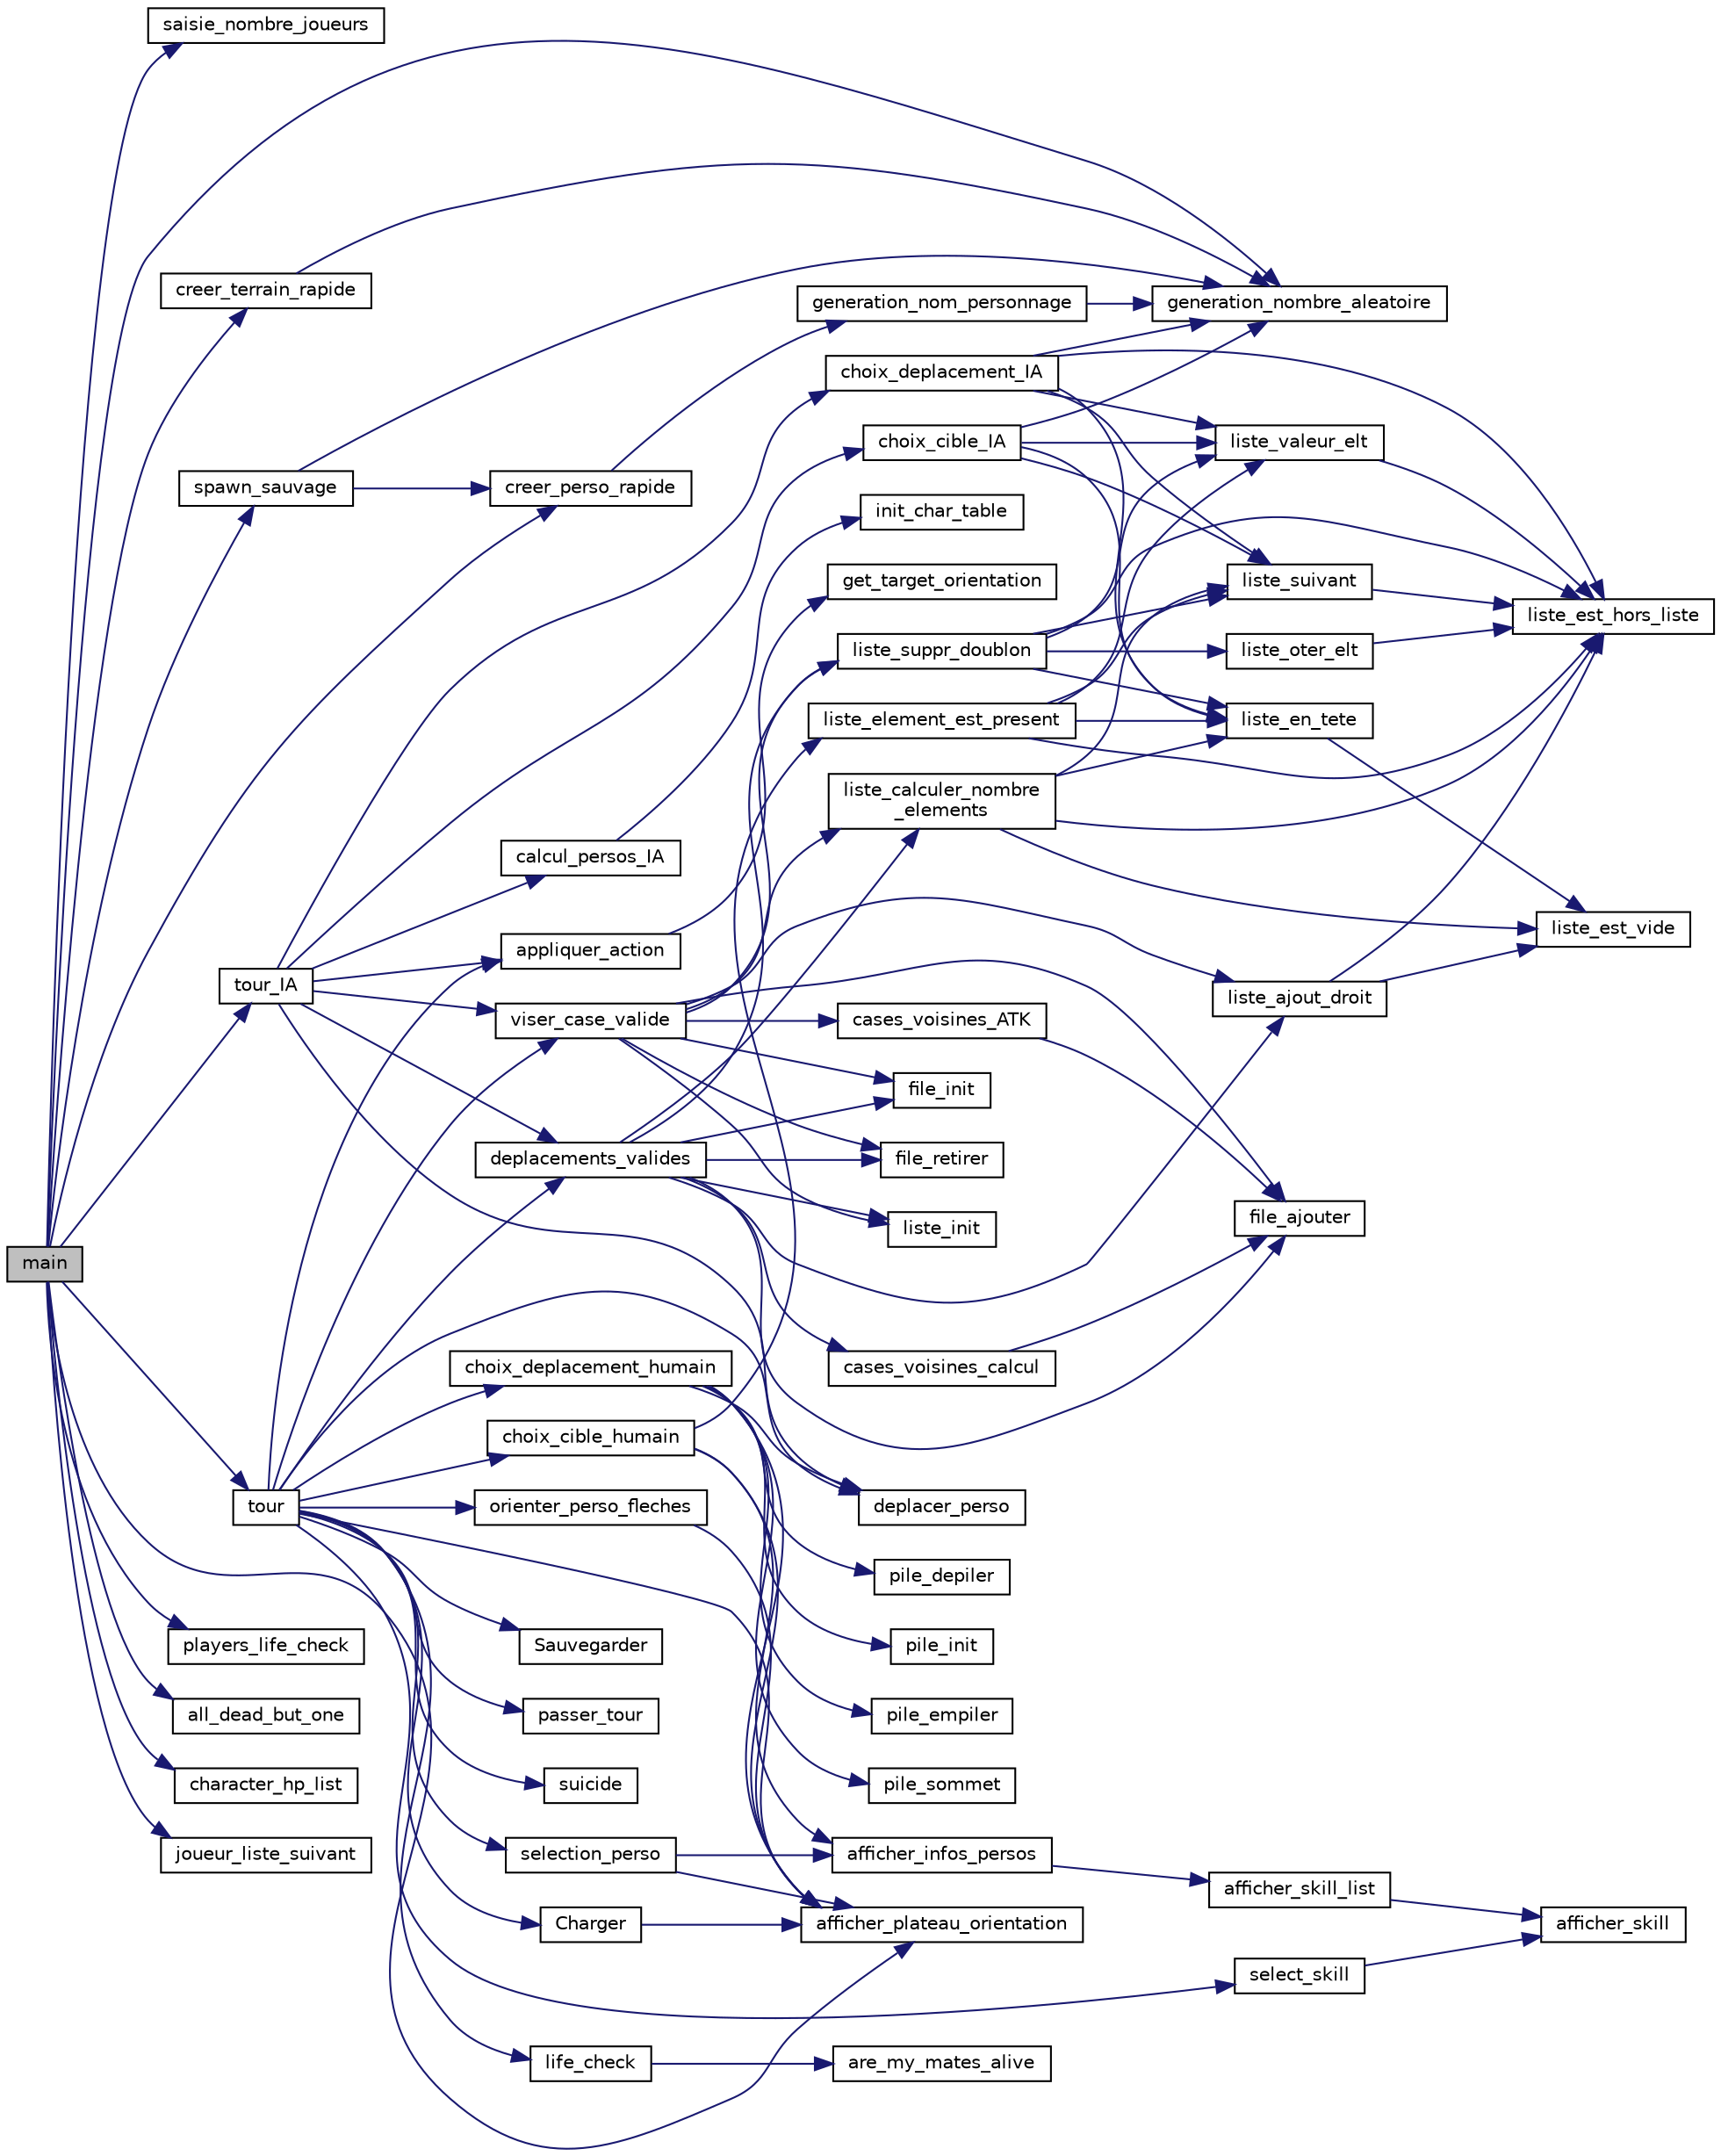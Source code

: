 digraph "main"
{
 // INTERACTIVE_SVG=YES
  bgcolor="transparent";
  edge [fontname="Helvetica",fontsize="10",labelfontname="Helvetica",labelfontsize="10"];
  node [fontname="Helvetica",fontsize="10",shape=record];
  rankdir="LR";
  Node1 [label="main",height=0.2,width=0.4,color="black", fillcolor="grey75", style="filled", fontcolor="black"];
  Node1 -> Node2 [color="midnightblue",fontsize="10",style="solid"];
  Node2 [label="saisie_nombre_joueurs",height=0.2,width=0.4,color="black",URL="$_minimale_8c.html#a0b7596f8f2c018a80e51c70268d338fd",tooltip="permet à l&#39;utilisateur de rentrer le nombre de joueur à jouer "];
  Node1 -> Node3 [color="midnightblue",fontsize="10",style="solid"];
  Node3 [label="creer_terrain_rapide",height=0.2,width=0.4,color="black",URL="$_minimale_8c.html#a88cec99ca1b112fc0553d0f09c19fcd7",tooltip="Création brève de terrain ou obstacle, possible implémentation de génération aléatoire en cas d&#39;obsta..."];
  Node3 -> Node4 [color="midnightblue",fontsize="10",style="solid"];
  Node4 [label="generation_nombre_aleatoire",height=0.2,width=0.4,color="black",URL="$_minimale_8c.html#a693e68e5f8ca09f46ad6b746c07d0332",tooltip="Fonction qui renvoi un nombre aléatoire entre 0 et &#39;max&#39;. "];
  Node1 -> Node5 [color="midnightblue",fontsize="10",style="solid"];
  Node5 [label="creer_perso_rapide",height=0.2,width=0.4,color="black",URL="$_minimale_8c.html#a59cfde1d574adf960660220d74a3d3d4",tooltip="Création brève de perso. "];
  Node5 -> Node6 [color="midnightblue",fontsize="10",style="solid"];
  Node6 [label="generation_nom_personnage",height=0.2,width=0.4,color="black",URL="$_minimale_8c.html#a97c357428c810b5f8ed3fcbeb973dd88",tooltip="génère aléatoirement un nom pour un perso "];
  Node6 -> Node4 [color="midnightblue",fontsize="10",style="solid"];
  Node1 -> Node7 [color="midnightblue",fontsize="10",style="solid"];
  Node7 [label="players_life_check",height=0.2,width=0.4,color="black",URL="$_minimale_8c.html#a01e6e73a74f481fc32b060f3e52b8a5f",tooltip="Actualise le fait que les joueurs soient vivants ou non. "];
  Node1 -> Node8 [color="midnightblue",fontsize="10",style="solid"];
  Node8 [label="all_dead_but_one",height=0.2,width=0.4,color="black",URL="$_minimale_8c.html#aa6bc2b819d20d08ea1c98f09c15f2c47",tooltip="Fonction déterminant si un seul joueur est vivant. Appellé par la fonction principale pour déterminer..."];
  Node1 -> Node4 [color="midnightblue",fontsize="10",style="solid"];
  Node1 -> Node9 [color="midnightblue",fontsize="10",style="solid"];
  Node9 [label="spawn_sauvage",height=0.2,width=0.4,color="black",URL="$_minimale_8c.html#ae5778c7cb58f5d0dc868b2c3f632574e",tooltip="Créé un personnage du camp neutre à une position aléatoire sur le terrain. "];
  Node9 -> Node4 [color="midnightblue",fontsize="10",style="solid"];
  Node9 -> Node5 [color="midnightblue",fontsize="10",style="solid"];
  Node1 -> Node10 [color="midnightblue",fontsize="10",style="solid"];
  Node10 [label="afficher_plateau_orientation",height=0.2,width=0.4,color="black",URL="$_minimale_8c.html#a1fdf262e6e18d594322ddcfdde4e4b3e",tooltip="Affiche le plateau avec les caractères correspondants à l&#39;orientation. "];
  Node1 -> Node11 [color="midnightblue",fontsize="10",style="solid"];
  Node11 [label="character_hp_list",height=0.2,width=0.4,color="black",URL="$_minimale_8c.html#a21af16606028cc5f140a51a2314c2668",tooltip="affiche une liste avec les persos et leurs points de vie. "];
  Node1 -> Node12 [color="midnightblue",fontsize="10",style="solid"];
  Node12 [label="tour_IA",height=0.2,width=0.4,color="black",URL="$_minimale_8c.html#a7e9553a32f70742aa8787a781dd50cea",tooltip="Fonction de déroulement d&#39;un tour pour l&#39;IA. "];
  Node12 -> Node13 [color="midnightblue",fontsize="10",style="solid"];
  Node13 [label="calcul_persos_IA",height=0.2,width=0.4,color="black",URL="$_minimale_8c.html#a0255b1b3f70d1d35a858e9e512c8f988",tooltip="Calcule le nombre de personnage controlé par l&#39;IA. "];
  Node13 -> Node14 [color="midnightblue",fontsize="10",style="solid"];
  Node14 [label="init_char_table",height=0.2,width=0.4,color="black",URL="$_minimale_8c.html#ad7419c3036235a80b59bc983660be2ee",tooltip="Fonction d&#39;initialisation d&#39;un tableau de personnages. Remplit le tableau de personnages entré en par..."];
  Node12 -> Node15 [color="midnightblue",fontsize="10",style="solid"];
  Node15 [label="deplacements_valides",height=0.2,width=0.4,color="black",URL="$_minimale_8c.html#a9f570d5aff57367c773e3e7d090e91e8",tooltip="Calcule les positions de déplacement valide, les met dans la liste. "];
  Node15 -> Node16 [color="midnightblue",fontsize="10",style="solid"];
  Node16 [label="liste_init",height=0.2,width=0.4,color="black",URL="$liste_8c.html#aa325493a520928cd959f5cf829747b1c"];
  Node15 -> Node17 [color="midnightblue",fontsize="10",style="solid"];
  Node17 [label="file_init",height=0.2,width=0.4,color="black",URL="$file_8c.html#a004123a6f8cce9d4168b0ea8cfdf133a"];
  Node15 -> Node18 [color="midnightblue",fontsize="10",style="solid"];
  Node18 [label="file_ajouter",height=0.2,width=0.4,color="black",URL="$file_8c.html#a9a4198b0c69187d42420b80f3e5b8d62"];
  Node15 -> Node19 [color="midnightblue",fontsize="10",style="solid"];
  Node19 [label="liste_ajout_droit",height=0.2,width=0.4,color="black",URL="$liste_8c.html#ae9c711baf0f41d27a5002c3e249687d8"];
  Node19 -> Node20 [color="midnightblue",fontsize="10",style="solid"];
  Node20 [label="liste_est_vide",height=0.2,width=0.4,color="black",URL="$liste_8c.html#a1e4d1c45ace210278d08fd886268a0e3"];
  Node19 -> Node21 [color="midnightblue",fontsize="10",style="solid"];
  Node21 [label="liste_est_hors_liste",height=0.2,width=0.4,color="black",URL="$liste_8c.html#ad4a1a49d8756b972708e0870f9420776"];
  Node15 -> Node22 [color="midnightblue",fontsize="10",style="solid"];
  Node22 [label="file_retirer",height=0.2,width=0.4,color="black",URL="$file_8c.html#a59173755d515eb366fb01dba42a73e8e"];
  Node15 -> Node23 [color="midnightblue",fontsize="10",style="solid"];
  Node23 [label="cases_voisines_calcul",height=0.2,width=0.4,color="black",URL="$_minimale_8c.html#ac07dd1dbd17abd8de085e601421c8103",tooltip="Renvoi le nombre de case voisine vide; met dans la file, la liste des coordonnées voisines accessible..."];
  Node23 -> Node18 [color="midnightblue",fontsize="10",style="solid"];
  Node15 -> Node24 [color="midnightblue",fontsize="10",style="solid"];
  Node24 [label="liste_suppr_doublon",height=0.2,width=0.4,color="black",URL="$liste_8c.html#a48218f7c1bafab1e92490a0963ee7451"];
  Node24 -> Node25 [color="midnightblue",fontsize="10",style="solid"];
  Node25 [label="liste_en_tete",height=0.2,width=0.4,color="black",URL="$liste_8c.html#a9cbc13cd82829b3541fae0c01209f963"];
  Node25 -> Node20 [color="midnightblue",fontsize="10",style="solid"];
  Node24 -> Node26 [color="midnightblue",fontsize="10",style="solid"];
  Node26 [label="liste_suivant",height=0.2,width=0.4,color="black",URL="$liste_8c.html#a801cf7ec08fb2c6b1dceb32af4a46111"];
  Node26 -> Node21 [color="midnightblue",fontsize="10",style="solid"];
  Node24 -> Node27 [color="midnightblue",fontsize="10",style="solid"];
  Node27 [label="liste_valeur_elt",height=0.2,width=0.4,color="black",URL="$liste_8c.html#a1ad09d74d2d4f3b298db6b834933d744"];
  Node27 -> Node21 [color="midnightblue",fontsize="10",style="solid"];
  Node24 -> Node21 [color="midnightblue",fontsize="10",style="solid"];
  Node24 -> Node28 [color="midnightblue",fontsize="10",style="solid"];
  Node28 [label="liste_oter_elt",height=0.2,width=0.4,color="black",URL="$liste_8c.html#ac46b950926c8191e47c3822c624d2e1d"];
  Node28 -> Node21 [color="midnightblue",fontsize="10",style="solid"];
  Node15 -> Node29 [color="midnightblue",fontsize="10",style="solid"];
  Node29 [label="liste_calculer_nombre\l_elements",height=0.2,width=0.4,color="black",URL="$liste_8c.html#a78de7382315436cf196cf30aac14257c"];
  Node29 -> Node20 [color="midnightblue",fontsize="10",style="solid"];
  Node29 -> Node25 [color="midnightblue",fontsize="10",style="solid"];
  Node29 -> Node21 [color="midnightblue",fontsize="10",style="solid"];
  Node29 -> Node26 [color="midnightblue",fontsize="10",style="solid"];
  Node12 -> Node30 [color="midnightblue",fontsize="10",style="solid"];
  Node30 [label="deplacer_perso",height=0.2,width=0.4,color="black",URL="$_minimale_8c.html#a7c39da4bb12212b65b8999022d45e592",tooltip="Déplace le personnage sur le terrain Remplace la case où se trouvait le perso par une case terrain..."];
  Node12 -> Node31 [color="midnightblue",fontsize="10",style="solid"];
  Node31 [label="choix_deplacement_IA",height=0.2,width=0.4,color="black",URL="$_minimale_8c.html#aaa20acb53c08f4a15be29bb9d70cd9f1",tooltip="cette fonction retourne les coordonnées du déplacement choisi pour l&#39;IA "];
  Node31 -> Node25 [color="midnightblue",fontsize="10",style="solid"];
  Node31 -> Node21 [color="midnightblue",fontsize="10",style="solid"];
  Node31 -> Node27 [color="midnightblue",fontsize="10",style="solid"];
  Node31 -> Node26 [color="midnightblue",fontsize="10",style="solid"];
  Node31 -> Node4 [color="midnightblue",fontsize="10",style="solid"];
  Node12 -> Node32 [color="midnightblue",fontsize="10",style="solid"];
  Node32 [label="viser_case_valide",height=0.2,width=0.4,color="black",URL="$_minimale_8c.html#a27d15a9ecfe1e4f2c30cecc92307a80f",tooltip="Calcule les positions d&#39;attaques valides, les met dans la liste. une case vide peut être attaquée..."];
  Node32 -> Node16 [color="midnightblue",fontsize="10",style="solid"];
  Node32 -> Node17 [color="midnightblue",fontsize="10",style="solid"];
  Node32 -> Node18 [color="midnightblue",fontsize="10",style="solid"];
  Node32 -> Node19 [color="midnightblue",fontsize="10",style="solid"];
  Node32 -> Node22 [color="midnightblue",fontsize="10",style="solid"];
  Node32 -> Node33 [color="midnightblue",fontsize="10",style="solid"];
  Node33 [label="cases_voisines_ATK",height=0.2,width=0.4,color="black",URL="$_minimale_8c.html#ad6b417d8f6547affac1cc287a6762113",tooltip="Renvoi le nombre de case voisine. Met dans la file la liste des coordonnées voisines. "];
  Node33 -> Node18 [color="midnightblue",fontsize="10",style="solid"];
  Node32 -> Node24 [color="midnightblue",fontsize="10",style="solid"];
  Node32 -> Node29 [color="midnightblue",fontsize="10",style="solid"];
  Node12 -> Node34 [color="midnightblue",fontsize="10",style="solid"];
  Node34 [label="appliquer_action",height=0.2,width=0.4,color="black",URL="$_minimale_8c.html#a28d9c8c6a5abddd6a89ddb258b5114bc",tooltip="Fonction appliquant le skill du personnage lanceur à la case cible. Remplit le tableau de personnages..."];
  Node34 -> Node35 [color="midnightblue",fontsize="10",style="solid"];
  Node35 [label="get_target_orientation",height=0.2,width=0.4,color="black",URL="$_minimale_8c.html#a32d1e9030c1705ad183484acce8a4b2c",tooltip="Fonction déterminant quelle est l&#39;orientation de la cible par rapport au joueur. "];
  Node12 -> Node36 [color="midnightblue",fontsize="10",style="solid"];
  Node36 [label="choix_cible_IA",height=0.2,width=0.4,color="black",URL="$_minimale_8c.html#a29cde2a1505f65c5b2b190588516f6d6",tooltip="Choisi parmi la liste des cases à attaquer pour l&#39;IA, une case vide peut être attaquée. "];
  Node36 -> Node25 [color="midnightblue",fontsize="10",style="solid"];
  Node36 -> Node4 [color="midnightblue",fontsize="10",style="solid"];
  Node36 -> Node26 [color="midnightblue",fontsize="10",style="solid"];
  Node36 -> Node27 [color="midnightblue",fontsize="10",style="solid"];
  Node1 -> Node37 [color="midnightblue",fontsize="10",style="solid"];
  Node37 [label="tour",height=0.2,width=0.4,color="black",URL="$_minimale_8c.html#ae1c074b55c14adbcee8c67bed8995e94",tooltip="Fonction de déroulement d&#39;un tour pour le joueur entré en paramètre. "];
  Node37 -> Node10 [color="midnightblue",fontsize="10",style="solid"];
  Node37 -> Node38 [color="midnightblue",fontsize="10",style="solid"];
  Node38 [label="selection_perso",height=0.2,width=0.4,color="black",URL="$_minimale_8c.html#a51a4f431807e8c3c3059c27e8d755411",tooltip="Cette fonction permet au joueur de choisir un de ses persos sur le plateau grâce à un curseur..."];
  Node38 -> Node10 [color="midnightblue",fontsize="10",style="solid"];
  Node38 -> Node39 [color="midnightblue",fontsize="10",style="solid"];
  Node39 [label="afficher_infos_persos",height=0.2,width=0.4,color="black",URL="$_minimale_8c.html#ad312ec60fc8d45f956471549de9ab21c",tooltip="Affiche les informations du personnage. "];
  Node39 -> Node40 [color="midnightblue",fontsize="10",style="solid"];
  Node40 [label="afficher_skill_list",height=0.2,width=0.4,color="black",URL="$_minimale_8c.html#a7015d7153fc65e628d81cdd3b68ab7ec",tooltip="Affiche la liste des compétence d&#39;un personnage. "];
  Node40 -> Node41 [color="midnightblue",fontsize="10",style="solid"];
  Node41 [label="afficher_skill",height=0.2,width=0.4,color="black",URL="$_minimale_8c.html#a4c19cd4d694f2f549079791a1e11a019",tooltip="Affiche le nom, la portée, la puissance d&#39;une compétence. "];
  Node37 -> Node42 [color="midnightblue",fontsize="10",style="solid"];
  Node42 [label="passer_tour",height=0.2,width=0.4,color="black",URL="$_minimale_8c.html#add579b3bffa443553769bdacdd18a9e0",tooltip="Fonction qui passe le tour du joueur actif. "];
  Node37 -> Node43 [color="midnightblue",fontsize="10",style="solid"];
  Node43 [label="suicide",height=0.2,width=0.4,color="black",URL="$_minimale_8c.html#af96504b67683769d99d267ab8244cdc8",tooltip="Fonction permetant au joueur courant d&#39;abandonner la partie. "];
  Node37 -> Node44 [color="midnightblue",fontsize="10",style="solid"];
  Node44 [label="life_check",height=0.2,width=0.4,color="black",URL="$_minimale_8c.html#a704aac80f0e314dab07203a35f05aef2",tooltip="Fonction qui vérifie si un joueur a encore des personnages vivants sur le terrain. Appelle are_my_mates_alive(int joueur_courant) pour déterminer le joueur est encore en jeu. Renvoie 1 si le joueur a encore des personnages en vie, sinon 0. "];
  Node44 -> Node45 [color="midnightblue",fontsize="10",style="solid"];
  Node45 [label="are_my_mates_alive",height=0.2,width=0.4,color="black",URL="$_minimale_8c.html#ae1d5aa28a687b31b055f49ea44866780",tooltip="Prend en paramètre le joueur courant et vérifie si tous ses personnages ne sont pas morts..."];
  Node37 -> Node46 [color="midnightblue",fontsize="10",style="solid"];
  Node46 [label="Sauvegarder",height=0.2,width=0.4,color="black",URL="$_minimale_8c.html#aebdcead4bd058408b30ee5924910d1f6",tooltip="Sauvegarde la partie en cours dans un fichier. "];
  Node37 -> Node47 [color="midnightblue",fontsize="10",style="solid"];
  Node47 [label="Charger",height=0.2,width=0.4,color="black",URL="$_minimale_8c.html#a841458aecfd962618c6b89231954f407",tooltip="Permet de charger une partie depuis un fichier de sauvegarde. "];
  Node47 -> Node10 [color="midnightblue",fontsize="10",style="solid"];
  Node37 -> Node15 [color="midnightblue",fontsize="10",style="solid"];
  Node37 -> Node48 [color="midnightblue",fontsize="10",style="solid"];
  Node48 [label="choix_deplacement_humain",height=0.2,width=0.4,color="black",URL="$_minimale_8c.html#a2b0fb79b0717094d1023fea7baf48c98",tooltip="Permet au joueur de choisir la destination Le joueur déplace un curseur qui représente son joueur cou..."];
  Node48 -> Node49 [color="midnightblue",fontsize="10",style="solid"];
  Node49 [label="pile_init",height=0.2,width=0.4,color="black",URL="$pile_8c.html#ac2513cb21eb42f39b02122fa30fd21ca"];
  Node48 -> Node50 [color="midnightblue",fontsize="10",style="solid"];
  Node50 [label="pile_empiler",height=0.2,width=0.4,color="black",URL="$pile_8c.html#a153b92d8383b4d328bcd9f20d77b8d0c"];
  Node48 -> Node51 [color="midnightblue",fontsize="10",style="solid"];
  Node51 [label="pile_sommet",height=0.2,width=0.4,color="black",URL="$pile_8c.html#ae0e56a57ce8bf929fe621fa05304642c"];
  Node48 -> Node30 [color="midnightblue",fontsize="10",style="solid"];
  Node48 -> Node10 [color="midnightblue",fontsize="10",style="solid"];
  Node48 -> Node52 [color="midnightblue",fontsize="10",style="solid"];
  Node52 [label="pile_depiler",height=0.2,width=0.4,color="black",URL="$pile_8c.html#a243aa7fe5bd1ff307d4c7aa5f76739c1"];
  Node37 -> Node30 [color="midnightblue",fontsize="10",style="solid"];
  Node37 -> Node53 [color="midnightblue",fontsize="10",style="solid"];
  Node53 [label="select_skill",height=0.2,width=0.4,color="black",URL="$_minimale_8c.html#a011c6275934a222e8ba74fae00af32e1",tooltip="Permet au joueur de choisir, graphiquement, une compétence à effectuer dans un menu. "];
  Node53 -> Node41 [color="midnightblue",fontsize="10",style="solid"];
  Node37 -> Node32 [color="midnightblue",fontsize="10",style="solid"];
  Node37 -> Node34 [color="midnightblue",fontsize="10",style="solid"];
  Node37 -> Node54 [color="midnightblue",fontsize="10",style="solid"];
  Node54 [label="choix_cible_humain",height=0.2,width=0.4,color="black",URL="$_minimale_8c.html#a69347b1b74ee79025e3c6ce20b5b49a4",tooltip="Permet au joueur de choisir, grâce à un curseur, une case à attaquer. "];
  Node54 -> Node10 [color="midnightblue",fontsize="10",style="solid"];
  Node54 -> Node39 [color="midnightblue",fontsize="10",style="solid"];
  Node54 -> Node55 [color="midnightblue",fontsize="10",style="solid"];
  Node55 [label="liste_element_est_present",height=0.2,width=0.4,color="black",URL="$liste_8c.html#ae6bf3307184d2f80167abcb9c2ad5b2b"];
  Node55 -> Node25 [color="midnightblue",fontsize="10",style="solid"];
  Node55 -> Node27 [color="midnightblue",fontsize="10",style="solid"];
  Node55 -> Node21 [color="midnightblue",fontsize="10",style="solid"];
  Node55 -> Node26 [color="midnightblue",fontsize="10",style="solid"];
  Node37 -> Node56 [color="midnightblue",fontsize="10",style="solid"];
  Node56 [label="orienter_perso_fleches",height=0.2,width=0.4,color="black",URL="$_minimale_8c.html#a44e760d2c48ba5cdbf8466de23d78484",tooltip="Cette fonction permet au joueur d&#39;orienter son personnage avec les flèches directionnelles. "];
  Node56 -> Node10 [color="midnightblue",fontsize="10",style="solid"];
  Node1 -> Node57 [color="midnightblue",fontsize="10",style="solid"];
  Node57 [label="joueur_liste_suivant",height=0.2,width=0.4,color="black",URL="$_minimale_8c.html#a1f36ed2102ea6a97801ef419173a730b",tooltip="Prend en paramètre le nombre de joueurs et incrémente le numéro de joueur de façon à ne pas dépasser ..."];
}
